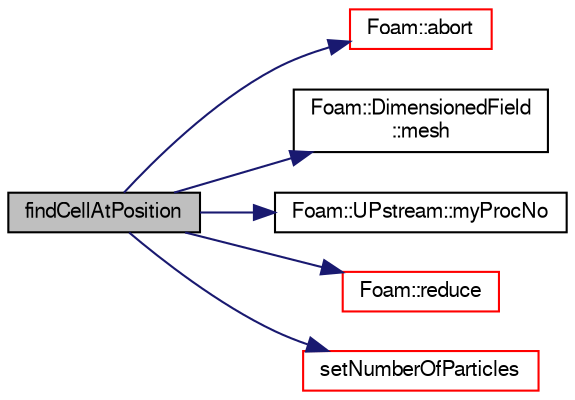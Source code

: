 digraph "findCellAtPosition"
{
  bgcolor="transparent";
  edge [fontname="FreeSans",fontsize="10",labelfontname="FreeSans",labelfontsize="10"];
  node [fontname="FreeSans",fontsize="10",shape=record];
  rankdir="LR";
  Node470 [label="findCellAtPosition",height=0.2,width=0.4,color="black", fillcolor="grey75", style="filled", fontcolor="black"];
  Node470 -> Node471 [color="midnightblue",fontsize="10",style="solid",fontname="FreeSans"];
  Node471 [label="Foam::abort",height=0.2,width=0.4,color="red",URL="$a21124.html#a447107a607d03e417307c203fa5fb44b"];
  Node470 -> Node514 [color="midnightblue",fontsize="10",style="solid",fontname="FreeSans"];
  Node514 [label="Foam::DimensionedField\l::mesh",height=0.2,width=0.4,color="black",URL="$a26390.html#a8f1110830348a1448a14ab5e3cf47e3b",tooltip="Return mesh. "];
  Node470 -> Node515 [color="midnightblue",fontsize="10",style="solid",fontname="FreeSans"];
  Node515 [label="Foam::UPstream::myProcNo",height=0.2,width=0.4,color="black",URL="$a26270.html#afc74d89573de32a3032c916f8cdd1733",tooltip="Number of this process (starting from masterNo() = 0) "];
  Node470 -> Node516 [color="midnightblue",fontsize="10",style="solid",fontname="FreeSans"];
  Node516 [label="Foam::reduce",height=0.2,width=0.4,color="red",URL="$a21124.html#a7ffd6af4acc2eb9ba72ee296b5ecda23"];
  Node470 -> Node530 [color="midnightblue",fontsize="10",style="solid",fontname="FreeSans"];
  Node530 [label="setNumberOfParticles",height=0.2,width=0.4,color="red",URL="$a24074.html#a50d527210ab32e5c250fd6d77804d2f4",tooltip="Set number of particles to inject given parcel properties. "];
}
